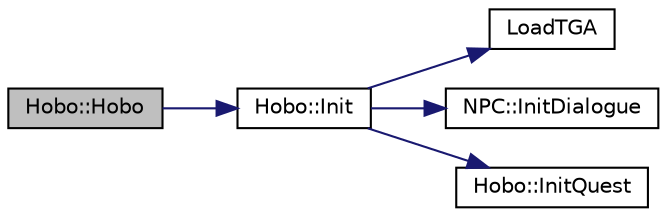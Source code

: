 digraph "Hobo::Hobo"
{
  bgcolor="transparent";
  edge [fontname="Helvetica",fontsize="10",labelfontname="Helvetica",labelfontsize="10"];
  node [fontname="Helvetica",fontsize="10",shape=record];
  rankdir="LR";
  Node1 [label="Hobo::Hobo",height=0.2,width=0.4,color="black", fillcolor="grey75", style="filled", fontcolor="black"];
  Node1 -> Node2 [color="midnightblue",fontsize="10",style="solid",fontname="Helvetica"];
  Node2 [label="Hobo::Init",height=0.2,width=0.4,color="black",URL="$classHobo.html#a1081ed24676f684229be89ec03c2179e",tooltip="Hobo initializer. "];
  Node2 -> Node3 [color="midnightblue",fontsize="10",style="solid",fontname="Helvetica"];
  Node3 [label="LoadTGA",height=0.2,width=0.4,color="black",URL="$LoadTGA_8cpp.html#a459a80ca6de67a1e3493bfb66ae317e4"];
  Node2 -> Node4 [color="midnightblue",fontsize="10",style="solid",fontname="Helvetica"];
  Node4 [label="NPC::InitDialogue",height=0.2,width=0.4,color="black",URL="$classNPC.html#a3ea41c7d9745e0be2d2b25187dbaf3f7",tooltip="Initialzier for the dialouge. "];
  Node2 -> Node5 [color="midnightblue",fontsize="10",style="solid",fontname="Helvetica"];
  Node5 [label="Hobo::InitQuest",height=0.2,width=0.4,color="black",URL="$classHobo.html#a8954f38328192e36d833e5ee6860f2b5",tooltip="Initialzier for hobo the quest text. "];
}

